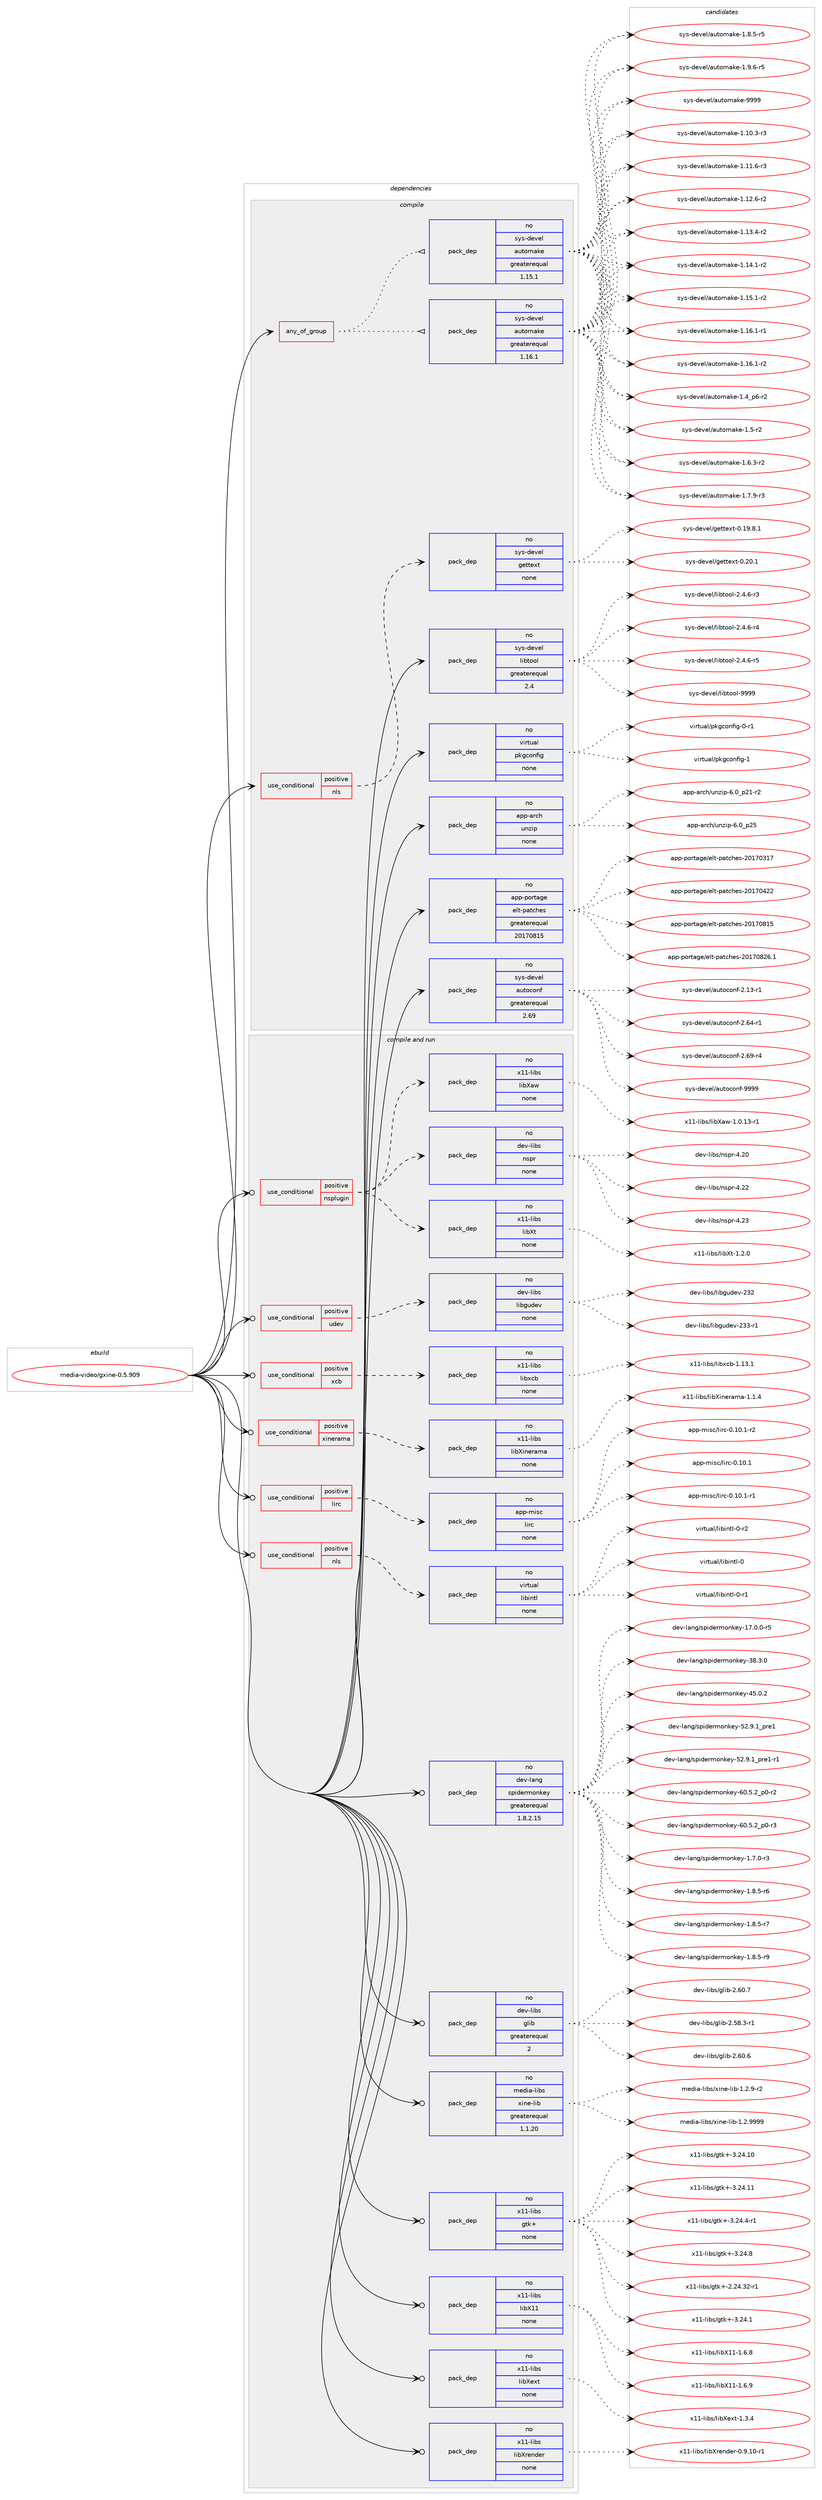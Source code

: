 digraph prolog {

# *************
# Graph options
# *************

newrank=true;
concentrate=true;
compound=true;
graph [rankdir=LR,fontname=Helvetica,fontsize=10,ranksep=1.5];#, ranksep=2.5, nodesep=0.2];
edge  [arrowhead=vee];
node  [fontname=Helvetica,fontsize=10];

# **********
# The ebuild
# **********

subgraph cluster_leftcol {
color=gray;
rank=same;
label=<<i>ebuild</i>>;
id [label="media-video/gxine-0.5.909", color=red, width=4, href="../media-video/gxine-0.5.909.svg"];
}

# ****************
# The dependencies
# ****************

subgraph cluster_midcol {
color=gray;
label=<<i>dependencies</i>>;
subgraph cluster_compile {
fillcolor="#eeeeee";
style=filled;
label=<<i>compile</i>>;
subgraph any13643 {
dependency807684 [label=<<TABLE BORDER="0" CELLBORDER="1" CELLSPACING="0" CELLPADDING="4"><TR><TD CELLPADDING="10">any_of_group</TD></TR></TABLE>>, shape=none, color=red];subgraph pack597231 {
dependency807685 [label=<<TABLE BORDER="0" CELLBORDER="1" CELLSPACING="0" CELLPADDING="4" WIDTH="220"><TR><TD ROWSPAN="6" CELLPADDING="30">pack_dep</TD></TR><TR><TD WIDTH="110">no</TD></TR><TR><TD>sys-devel</TD></TR><TR><TD>automake</TD></TR><TR><TD>greaterequal</TD></TR><TR><TD>1.16.1</TD></TR></TABLE>>, shape=none, color=blue];
}
dependency807684:e -> dependency807685:w [weight=20,style="dotted",arrowhead="oinv"];
subgraph pack597232 {
dependency807686 [label=<<TABLE BORDER="0" CELLBORDER="1" CELLSPACING="0" CELLPADDING="4" WIDTH="220"><TR><TD ROWSPAN="6" CELLPADDING="30">pack_dep</TD></TR><TR><TD WIDTH="110">no</TD></TR><TR><TD>sys-devel</TD></TR><TR><TD>automake</TD></TR><TR><TD>greaterequal</TD></TR><TR><TD>1.15.1</TD></TR></TABLE>>, shape=none, color=blue];
}
dependency807684:e -> dependency807686:w [weight=20,style="dotted",arrowhead="oinv"];
}
id:e -> dependency807684:w [weight=20,style="solid",arrowhead="vee"];
subgraph cond196362 {
dependency807687 [label=<<TABLE BORDER="0" CELLBORDER="1" CELLSPACING="0" CELLPADDING="4"><TR><TD ROWSPAN="3" CELLPADDING="10">use_conditional</TD></TR><TR><TD>positive</TD></TR><TR><TD>nls</TD></TR></TABLE>>, shape=none, color=red];
subgraph pack597233 {
dependency807688 [label=<<TABLE BORDER="0" CELLBORDER="1" CELLSPACING="0" CELLPADDING="4" WIDTH="220"><TR><TD ROWSPAN="6" CELLPADDING="30">pack_dep</TD></TR><TR><TD WIDTH="110">no</TD></TR><TR><TD>sys-devel</TD></TR><TR><TD>gettext</TD></TR><TR><TD>none</TD></TR><TR><TD></TD></TR></TABLE>>, shape=none, color=blue];
}
dependency807687:e -> dependency807688:w [weight=20,style="dashed",arrowhead="vee"];
}
id:e -> dependency807687:w [weight=20,style="solid",arrowhead="vee"];
subgraph pack597234 {
dependency807689 [label=<<TABLE BORDER="0" CELLBORDER="1" CELLSPACING="0" CELLPADDING="4" WIDTH="220"><TR><TD ROWSPAN="6" CELLPADDING="30">pack_dep</TD></TR><TR><TD WIDTH="110">no</TD></TR><TR><TD>app-arch</TD></TR><TR><TD>unzip</TD></TR><TR><TD>none</TD></TR><TR><TD></TD></TR></TABLE>>, shape=none, color=blue];
}
id:e -> dependency807689:w [weight=20,style="solid",arrowhead="vee"];
subgraph pack597235 {
dependency807690 [label=<<TABLE BORDER="0" CELLBORDER="1" CELLSPACING="0" CELLPADDING="4" WIDTH="220"><TR><TD ROWSPAN="6" CELLPADDING="30">pack_dep</TD></TR><TR><TD WIDTH="110">no</TD></TR><TR><TD>app-portage</TD></TR><TR><TD>elt-patches</TD></TR><TR><TD>greaterequal</TD></TR><TR><TD>20170815</TD></TR></TABLE>>, shape=none, color=blue];
}
id:e -> dependency807690:w [weight=20,style="solid",arrowhead="vee"];
subgraph pack597236 {
dependency807691 [label=<<TABLE BORDER="0" CELLBORDER="1" CELLSPACING="0" CELLPADDING="4" WIDTH="220"><TR><TD ROWSPAN="6" CELLPADDING="30">pack_dep</TD></TR><TR><TD WIDTH="110">no</TD></TR><TR><TD>sys-devel</TD></TR><TR><TD>autoconf</TD></TR><TR><TD>greaterequal</TD></TR><TR><TD>2.69</TD></TR></TABLE>>, shape=none, color=blue];
}
id:e -> dependency807691:w [weight=20,style="solid",arrowhead="vee"];
subgraph pack597237 {
dependency807692 [label=<<TABLE BORDER="0" CELLBORDER="1" CELLSPACING="0" CELLPADDING="4" WIDTH="220"><TR><TD ROWSPAN="6" CELLPADDING="30">pack_dep</TD></TR><TR><TD WIDTH="110">no</TD></TR><TR><TD>sys-devel</TD></TR><TR><TD>libtool</TD></TR><TR><TD>greaterequal</TD></TR><TR><TD>2.4</TD></TR></TABLE>>, shape=none, color=blue];
}
id:e -> dependency807692:w [weight=20,style="solid",arrowhead="vee"];
subgraph pack597238 {
dependency807693 [label=<<TABLE BORDER="0" CELLBORDER="1" CELLSPACING="0" CELLPADDING="4" WIDTH="220"><TR><TD ROWSPAN="6" CELLPADDING="30">pack_dep</TD></TR><TR><TD WIDTH="110">no</TD></TR><TR><TD>virtual</TD></TR><TR><TD>pkgconfig</TD></TR><TR><TD>none</TD></TR><TR><TD></TD></TR></TABLE>>, shape=none, color=blue];
}
id:e -> dependency807693:w [weight=20,style="solid",arrowhead="vee"];
}
subgraph cluster_compileandrun {
fillcolor="#eeeeee";
style=filled;
label=<<i>compile and run</i>>;
subgraph cond196363 {
dependency807694 [label=<<TABLE BORDER="0" CELLBORDER="1" CELLSPACING="0" CELLPADDING="4"><TR><TD ROWSPAN="3" CELLPADDING="10">use_conditional</TD></TR><TR><TD>positive</TD></TR><TR><TD>lirc</TD></TR></TABLE>>, shape=none, color=red];
subgraph pack597239 {
dependency807695 [label=<<TABLE BORDER="0" CELLBORDER="1" CELLSPACING="0" CELLPADDING="4" WIDTH="220"><TR><TD ROWSPAN="6" CELLPADDING="30">pack_dep</TD></TR><TR><TD WIDTH="110">no</TD></TR><TR><TD>app-misc</TD></TR><TR><TD>lirc</TD></TR><TR><TD>none</TD></TR><TR><TD></TD></TR></TABLE>>, shape=none, color=blue];
}
dependency807694:e -> dependency807695:w [weight=20,style="dashed",arrowhead="vee"];
}
id:e -> dependency807694:w [weight=20,style="solid",arrowhead="odotvee"];
subgraph cond196364 {
dependency807696 [label=<<TABLE BORDER="0" CELLBORDER="1" CELLSPACING="0" CELLPADDING="4"><TR><TD ROWSPAN="3" CELLPADDING="10">use_conditional</TD></TR><TR><TD>positive</TD></TR><TR><TD>nls</TD></TR></TABLE>>, shape=none, color=red];
subgraph pack597240 {
dependency807697 [label=<<TABLE BORDER="0" CELLBORDER="1" CELLSPACING="0" CELLPADDING="4" WIDTH="220"><TR><TD ROWSPAN="6" CELLPADDING="30">pack_dep</TD></TR><TR><TD WIDTH="110">no</TD></TR><TR><TD>virtual</TD></TR><TR><TD>libintl</TD></TR><TR><TD>none</TD></TR><TR><TD></TD></TR></TABLE>>, shape=none, color=blue];
}
dependency807696:e -> dependency807697:w [weight=20,style="dashed",arrowhead="vee"];
}
id:e -> dependency807696:w [weight=20,style="solid",arrowhead="odotvee"];
subgraph cond196365 {
dependency807698 [label=<<TABLE BORDER="0" CELLBORDER="1" CELLSPACING="0" CELLPADDING="4"><TR><TD ROWSPAN="3" CELLPADDING="10">use_conditional</TD></TR><TR><TD>positive</TD></TR><TR><TD>nsplugin</TD></TR></TABLE>>, shape=none, color=red];
subgraph pack597241 {
dependency807699 [label=<<TABLE BORDER="0" CELLBORDER="1" CELLSPACING="0" CELLPADDING="4" WIDTH="220"><TR><TD ROWSPAN="6" CELLPADDING="30">pack_dep</TD></TR><TR><TD WIDTH="110">no</TD></TR><TR><TD>dev-libs</TD></TR><TR><TD>nspr</TD></TR><TR><TD>none</TD></TR><TR><TD></TD></TR></TABLE>>, shape=none, color=blue];
}
dependency807698:e -> dependency807699:w [weight=20,style="dashed",arrowhead="vee"];
subgraph pack597242 {
dependency807700 [label=<<TABLE BORDER="0" CELLBORDER="1" CELLSPACING="0" CELLPADDING="4" WIDTH="220"><TR><TD ROWSPAN="6" CELLPADDING="30">pack_dep</TD></TR><TR><TD WIDTH="110">no</TD></TR><TR><TD>x11-libs</TD></TR><TR><TD>libXaw</TD></TR><TR><TD>none</TD></TR><TR><TD></TD></TR></TABLE>>, shape=none, color=blue];
}
dependency807698:e -> dependency807700:w [weight=20,style="dashed",arrowhead="vee"];
subgraph pack597243 {
dependency807701 [label=<<TABLE BORDER="0" CELLBORDER="1" CELLSPACING="0" CELLPADDING="4" WIDTH="220"><TR><TD ROWSPAN="6" CELLPADDING="30">pack_dep</TD></TR><TR><TD WIDTH="110">no</TD></TR><TR><TD>x11-libs</TD></TR><TR><TD>libXt</TD></TR><TR><TD>none</TD></TR><TR><TD></TD></TR></TABLE>>, shape=none, color=blue];
}
dependency807698:e -> dependency807701:w [weight=20,style="dashed",arrowhead="vee"];
}
id:e -> dependency807698:w [weight=20,style="solid",arrowhead="odotvee"];
subgraph cond196366 {
dependency807702 [label=<<TABLE BORDER="0" CELLBORDER="1" CELLSPACING="0" CELLPADDING="4"><TR><TD ROWSPAN="3" CELLPADDING="10">use_conditional</TD></TR><TR><TD>positive</TD></TR><TR><TD>udev</TD></TR></TABLE>>, shape=none, color=red];
subgraph pack597244 {
dependency807703 [label=<<TABLE BORDER="0" CELLBORDER="1" CELLSPACING="0" CELLPADDING="4" WIDTH="220"><TR><TD ROWSPAN="6" CELLPADDING="30">pack_dep</TD></TR><TR><TD WIDTH="110">no</TD></TR><TR><TD>dev-libs</TD></TR><TR><TD>libgudev</TD></TR><TR><TD>none</TD></TR><TR><TD></TD></TR></TABLE>>, shape=none, color=blue];
}
dependency807702:e -> dependency807703:w [weight=20,style="dashed",arrowhead="vee"];
}
id:e -> dependency807702:w [weight=20,style="solid",arrowhead="odotvee"];
subgraph cond196367 {
dependency807704 [label=<<TABLE BORDER="0" CELLBORDER="1" CELLSPACING="0" CELLPADDING="4"><TR><TD ROWSPAN="3" CELLPADDING="10">use_conditional</TD></TR><TR><TD>positive</TD></TR><TR><TD>xcb</TD></TR></TABLE>>, shape=none, color=red];
subgraph pack597245 {
dependency807705 [label=<<TABLE BORDER="0" CELLBORDER="1" CELLSPACING="0" CELLPADDING="4" WIDTH="220"><TR><TD ROWSPAN="6" CELLPADDING="30">pack_dep</TD></TR><TR><TD WIDTH="110">no</TD></TR><TR><TD>x11-libs</TD></TR><TR><TD>libxcb</TD></TR><TR><TD>none</TD></TR><TR><TD></TD></TR></TABLE>>, shape=none, color=blue];
}
dependency807704:e -> dependency807705:w [weight=20,style="dashed",arrowhead="vee"];
}
id:e -> dependency807704:w [weight=20,style="solid",arrowhead="odotvee"];
subgraph cond196368 {
dependency807706 [label=<<TABLE BORDER="0" CELLBORDER="1" CELLSPACING="0" CELLPADDING="4"><TR><TD ROWSPAN="3" CELLPADDING="10">use_conditional</TD></TR><TR><TD>positive</TD></TR><TR><TD>xinerama</TD></TR></TABLE>>, shape=none, color=red];
subgraph pack597246 {
dependency807707 [label=<<TABLE BORDER="0" CELLBORDER="1" CELLSPACING="0" CELLPADDING="4" WIDTH="220"><TR><TD ROWSPAN="6" CELLPADDING="30">pack_dep</TD></TR><TR><TD WIDTH="110">no</TD></TR><TR><TD>x11-libs</TD></TR><TR><TD>libXinerama</TD></TR><TR><TD>none</TD></TR><TR><TD></TD></TR></TABLE>>, shape=none, color=blue];
}
dependency807706:e -> dependency807707:w [weight=20,style="dashed",arrowhead="vee"];
}
id:e -> dependency807706:w [weight=20,style="solid",arrowhead="odotvee"];
subgraph pack597247 {
dependency807708 [label=<<TABLE BORDER="0" CELLBORDER="1" CELLSPACING="0" CELLPADDING="4" WIDTH="220"><TR><TD ROWSPAN="6" CELLPADDING="30">pack_dep</TD></TR><TR><TD WIDTH="110">no</TD></TR><TR><TD>dev-lang</TD></TR><TR><TD>spidermonkey</TD></TR><TR><TD>greaterequal</TD></TR><TR><TD>1.8.2.15</TD></TR></TABLE>>, shape=none, color=blue];
}
id:e -> dependency807708:w [weight=20,style="solid",arrowhead="odotvee"];
subgraph pack597248 {
dependency807709 [label=<<TABLE BORDER="0" CELLBORDER="1" CELLSPACING="0" CELLPADDING="4" WIDTH="220"><TR><TD ROWSPAN="6" CELLPADDING="30">pack_dep</TD></TR><TR><TD WIDTH="110">no</TD></TR><TR><TD>dev-libs</TD></TR><TR><TD>glib</TD></TR><TR><TD>greaterequal</TD></TR><TR><TD>2</TD></TR></TABLE>>, shape=none, color=blue];
}
id:e -> dependency807709:w [weight=20,style="solid",arrowhead="odotvee"];
subgraph pack597249 {
dependency807710 [label=<<TABLE BORDER="0" CELLBORDER="1" CELLSPACING="0" CELLPADDING="4" WIDTH="220"><TR><TD ROWSPAN="6" CELLPADDING="30">pack_dep</TD></TR><TR><TD WIDTH="110">no</TD></TR><TR><TD>media-libs</TD></TR><TR><TD>xine-lib</TD></TR><TR><TD>greaterequal</TD></TR><TR><TD>1.1.20</TD></TR></TABLE>>, shape=none, color=blue];
}
id:e -> dependency807710:w [weight=20,style="solid",arrowhead="odotvee"];
subgraph pack597250 {
dependency807711 [label=<<TABLE BORDER="0" CELLBORDER="1" CELLSPACING="0" CELLPADDING="4" WIDTH="220"><TR><TD ROWSPAN="6" CELLPADDING="30">pack_dep</TD></TR><TR><TD WIDTH="110">no</TD></TR><TR><TD>x11-libs</TD></TR><TR><TD>gtk+</TD></TR><TR><TD>none</TD></TR><TR><TD></TD></TR></TABLE>>, shape=none, color=blue];
}
id:e -> dependency807711:w [weight=20,style="solid",arrowhead="odotvee"];
subgraph pack597251 {
dependency807712 [label=<<TABLE BORDER="0" CELLBORDER="1" CELLSPACING="0" CELLPADDING="4" WIDTH="220"><TR><TD ROWSPAN="6" CELLPADDING="30">pack_dep</TD></TR><TR><TD WIDTH="110">no</TD></TR><TR><TD>x11-libs</TD></TR><TR><TD>libX11</TD></TR><TR><TD>none</TD></TR><TR><TD></TD></TR></TABLE>>, shape=none, color=blue];
}
id:e -> dependency807712:w [weight=20,style="solid",arrowhead="odotvee"];
subgraph pack597252 {
dependency807713 [label=<<TABLE BORDER="0" CELLBORDER="1" CELLSPACING="0" CELLPADDING="4" WIDTH="220"><TR><TD ROWSPAN="6" CELLPADDING="30">pack_dep</TD></TR><TR><TD WIDTH="110">no</TD></TR><TR><TD>x11-libs</TD></TR><TR><TD>libXext</TD></TR><TR><TD>none</TD></TR><TR><TD></TD></TR></TABLE>>, shape=none, color=blue];
}
id:e -> dependency807713:w [weight=20,style="solid",arrowhead="odotvee"];
subgraph pack597253 {
dependency807714 [label=<<TABLE BORDER="0" CELLBORDER="1" CELLSPACING="0" CELLPADDING="4" WIDTH="220"><TR><TD ROWSPAN="6" CELLPADDING="30">pack_dep</TD></TR><TR><TD WIDTH="110">no</TD></TR><TR><TD>x11-libs</TD></TR><TR><TD>libXrender</TD></TR><TR><TD>none</TD></TR><TR><TD></TD></TR></TABLE>>, shape=none, color=blue];
}
id:e -> dependency807714:w [weight=20,style="solid",arrowhead="odotvee"];
}
subgraph cluster_run {
fillcolor="#eeeeee";
style=filled;
label=<<i>run</i>>;
}
}

# **************
# The candidates
# **************

subgraph cluster_choices {
rank=same;
color=gray;
label=<<i>candidates</i>>;

subgraph choice597231 {
color=black;
nodesep=1;
choice11512111545100101118101108479711711611110997107101454946494846514511451 [label="sys-devel/automake-1.10.3-r3", color=red, width=4,href="../sys-devel/automake-1.10.3-r3.svg"];
choice11512111545100101118101108479711711611110997107101454946494946544511451 [label="sys-devel/automake-1.11.6-r3", color=red, width=4,href="../sys-devel/automake-1.11.6-r3.svg"];
choice11512111545100101118101108479711711611110997107101454946495046544511450 [label="sys-devel/automake-1.12.6-r2", color=red, width=4,href="../sys-devel/automake-1.12.6-r2.svg"];
choice11512111545100101118101108479711711611110997107101454946495146524511450 [label="sys-devel/automake-1.13.4-r2", color=red, width=4,href="../sys-devel/automake-1.13.4-r2.svg"];
choice11512111545100101118101108479711711611110997107101454946495246494511450 [label="sys-devel/automake-1.14.1-r2", color=red, width=4,href="../sys-devel/automake-1.14.1-r2.svg"];
choice11512111545100101118101108479711711611110997107101454946495346494511450 [label="sys-devel/automake-1.15.1-r2", color=red, width=4,href="../sys-devel/automake-1.15.1-r2.svg"];
choice11512111545100101118101108479711711611110997107101454946495446494511449 [label="sys-devel/automake-1.16.1-r1", color=red, width=4,href="../sys-devel/automake-1.16.1-r1.svg"];
choice11512111545100101118101108479711711611110997107101454946495446494511450 [label="sys-devel/automake-1.16.1-r2", color=red, width=4,href="../sys-devel/automake-1.16.1-r2.svg"];
choice115121115451001011181011084797117116111109971071014549465295112544511450 [label="sys-devel/automake-1.4_p6-r2", color=red, width=4,href="../sys-devel/automake-1.4_p6-r2.svg"];
choice11512111545100101118101108479711711611110997107101454946534511450 [label="sys-devel/automake-1.5-r2", color=red, width=4,href="../sys-devel/automake-1.5-r2.svg"];
choice115121115451001011181011084797117116111109971071014549465446514511450 [label="sys-devel/automake-1.6.3-r2", color=red, width=4,href="../sys-devel/automake-1.6.3-r2.svg"];
choice115121115451001011181011084797117116111109971071014549465546574511451 [label="sys-devel/automake-1.7.9-r3", color=red, width=4,href="../sys-devel/automake-1.7.9-r3.svg"];
choice115121115451001011181011084797117116111109971071014549465646534511453 [label="sys-devel/automake-1.8.5-r5", color=red, width=4,href="../sys-devel/automake-1.8.5-r5.svg"];
choice115121115451001011181011084797117116111109971071014549465746544511453 [label="sys-devel/automake-1.9.6-r5", color=red, width=4,href="../sys-devel/automake-1.9.6-r5.svg"];
choice115121115451001011181011084797117116111109971071014557575757 [label="sys-devel/automake-9999", color=red, width=4,href="../sys-devel/automake-9999.svg"];
dependency807685:e -> choice11512111545100101118101108479711711611110997107101454946494846514511451:w [style=dotted,weight="100"];
dependency807685:e -> choice11512111545100101118101108479711711611110997107101454946494946544511451:w [style=dotted,weight="100"];
dependency807685:e -> choice11512111545100101118101108479711711611110997107101454946495046544511450:w [style=dotted,weight="100"];
dependency807685:e -> choice11512111545100101118101108479711711611110997107101454946495146524511450:w [style=dotted,weight="100"];
dependency807685:e -> choice11512111545100101118101108479711711611110997107101454946495246494511450:w [style=dotted,weight="100"];
dependency807685:e -> choice11512111545100101118101108479711711611110997107101454946495346494511450:w [style=dotted,weight="100"];
dependency807685:e -> choice11512111545100101118101108479711711611110997107101454946495446494511449:w [style=dotted,weight="100"];
dependency807685:e -> choice11512111545100101118101108479711711611110997107101454946495446494511450:w [style=dotted,weight="100"];
dependency807685:e -> choice115121115451001011181011084797117116111109971071014549465295112544511450:w [style=dotted,weight="100"];
dependency807685:e -> choice11512111545100101118101108479711711611110997107101454946534511450:w [style=dotted,weight="100"];
dependency807685:e -> choice115121115451001011181011084797117116111109971071014549465446514511450:w [style=dotted,weight="100"];
dependency807685:e -> choice115121115451001011181011084797117116111109971071014549465546574511451:w [style=dotted,weight="100"];
dependency807685:e -> choice115121115451001011181011084797117116111109971071014549465646534511453:w [style=dotted,weight="100"];
dependency807685:e -> choice115121115451001011181011084797117116111109971071014549465746544511453:w [style=dotted,weight="100"];
dependency807685:e -> choice115121115451001011181011084797117116111109971071014557575757:w [style=dotted,weight="100"];
}
subgraph choice597232 {
color=black;
nodesep=1;
choice11512111545100101118101108479711711611110997107101454946494846514511451 [label="sys-devel/automake-1.10.3-r3", color=red, width=4,href="../sys-devel/automake-1.10.3-r3.svg"];
choice11512111545100101118101108479711711611110997107101454946494946544511451 [label="sys-devel/automake-1.11.6-r3", color=red, width=4,href="../sys-devel/automake-1.11.6-r3.svg"];
choice11512111545100101118101108479711711611110997107101454946495046544511450 [label="sys-devel/automake-1.12.6-r2", color=red, width=4,href="../sys-devel/automake-1.12.6-r2.svg"];
choice11512111545100101118101108479711711611110997107101454946495146524511450 [label="sys-devel/automake-1.13.4-r2", color=red, width=4,href="../sys-devel/automake-1.13.4-r2.svg"];
choice11512111545100101118101108479711711611110997107101454946495246494511450 [label="sys-devel/automake-1.14.1-r2", color=red, width=4,href="../sys-devel/automake-1.14.1-r2.svg"];
choice11512111545100101118101108479711711611110997107101454946495346494511450 [label="sys-devel/automake-1.15.1-r2", color=red, width=4,href="../sys-devel/automake-1.15.1-r2.svg"];
choice11512111545100101118101108479711711611110997107101454946495446494511449 [label="sys-devel/automake-1.16.1-r1", color=red, width=4,href="../sys-devel/automake-1.16.1-r1.svg"];
choice11512111545100101118101108479711711611110997107101454946495446494511450 [label="sys-devel/automake-1.16.1-r2", color=red, width=4,href="../sys-devel/automake-1.16.1-r2.svg"];
choice115121115451001011181011084797117116111109971071014549465295112544511450 [label="sys-devel/automake-1.4_p6-r2", color=red, width=4,href="../sys-devel/automake-1.4_p6-r2.svg"];
choice11512111545100101118101108479711711611110997107101454946534511450 [label="sys-devel/automake-1.5-r2", color=red, width=4,href="../sys-devel/automake-1.5-r2.svg"];
choice115121115451001011181011084797117116111109971071014549465446514511450 [label="sys-devel/automake-1.6.3-r2", color=red, width=4,href="../sys-devel/automake-1.6.3-r2.svg"];
choice115121115451001011181011084797117116111109971071014549465546574511451 [label="sys-devel/automake-1.7.9-r3", color=red, width=4,href="../sys-devel/automake-1.7.9-r3.svg"];
choice115121115451001011181011084797117116111109971071014549465646534511453 [label="sys-devel/automake-1.8.5-r5", color=red, width=4,href="../sys-devel/automake-1.8.5-r5.svg"];
choice115121115451001011181011084797117116111109971071014549465746544511453 [label="sys-devel/automake-1.9.6-r5", color=red, width=4,href="../sys-devel/automake-1.9.6-r5.svg"];
choice115121115451001011181011084797117116111109971071014557575757 [label="sys-devel/automake-9999", color=red, width=4,href="../sys-devel/automake-9999.svg"];
dependency807686:e -> choice11512111545100101118101108479711711611110997107101454946494846514511451:w [style=dotted,weight="100"];
dependency807686:e -> choice11512111545100101118101108479711711611110997107101454946494946544511451:w [style=dotted,weight="100"];
dependency807686:e -> choice11512111545100101118101108479711711611110997107101454946495046544511450:w [style=dotted,weight="100"];
dependency807686:e -> choice11512111545100101118101108479711711611110997107101454946495146524511450:w [style=dotted,weight="100"];
dependency807686:e -> choice11512111545100101118101108479711711611110997107101454946495246494511450:w [style=dotted,weight="100"];
dependency807686:e -> choice11512111545100101118101108479711711611110997107101454946495346494511450:w [style=dotted,weight="100"];
dependency807686:e -> choice11512111545100101118101108479711711611110997107101454946495446494511449:w [style=dotted,weight="100"];
dependency807686:e -> choice11512111545100101118101108479711711611110997107101454946495446494511450:w [style=dotted,weight="100"];
dependency807686:e -> choice115121115451001011181011084797117116111109971071014549465295112544511450:w [style=dotted,weight="100"];
dependency807686:e -> choice11512111545100101118101108479711711611110997107101454946534511450:w [style=dotted,weight="100"];
dependency807686:e -> choice115121115451001011181011084797117116111109971071014549465446514511450:w [style=dotted,weight="100"];
dependency807686:e -> choice115121115451001011181011084797117116111109971071014549465546574511451:w [style=dotted,weight="100"];
dependency807686:e -> choice115121115451001011181011084797117116111109971071014549465646534511453:w [style=dotted,weight="100"];
dependency807686:e -> choice115121115451001011181011084797117116111109971071014549465746544511453:w [style=dotted,weight="100"];
dependency807686:e -> choice115121115451001011181011084797117116111109971071014557575757:w [style=dotted,weight="100"];
}
subgraph choice597233 {
color=black;
nodesep=1;
choice1151211154510010111810110847103101116116101120116454846495746564649 [label="sys-devel/gettext-0.19.8.1", color=red, width=4,href="../sys-devel/gettext-0.19.8.1.svg"];
choice115121115451001011181011084710310111611610112011645484650484649 [label="sys-devel/gettext-0.20.1", color=red, width=4,href="../sys-devel/gettext-0.20.1.svg"];
dependency807688:e -> choice1151211154510010111810110847103101116116101120116454846495746564649:w [style=dotted,weight="100"];
dependency807688:e -> choice115121115451001011181011084710310111611610112011645484650484649:w [style=dotted,weight="100"];
}
subgraph choice597234 {
color=black;
nodesep=1;
choice9711211245971149910447117110122105112455446489511250494511450 [label="app-arch/unzip-6.0_p21-r2", color=red, width=4,href="../app-arch/unzip-6.0_p21-r2.svg"];
choice971121124597114991044711711012210511245544648951125053 [label="app-arch/unzip-6.0_p25", color=red, width=4,href="../app-arch/unzip-6.0_p25.svg"];
dependency807689:e -> choice9711211245971149910447117110122105112455446489511250494511450:w [style=dotted,weight="100"];
dependency807689:e -> choice971121124597114991044711711012210511245544648951125053:w [style=dotted,weight="100"];
}
subgraph choice597235 {
color=black;
nodesep=1;
choice97112112451121111141169710310147101108116451129711699104101115455048495548514955 [label="app-portage/elt-patches-20170317", color=red, width=4,href="../app-portage/elt-patches-20170317.svg"];
choice97112112451121111141169710310147101108116451129711699104101115455048495548525050 [label="app-portage/elt-patches-20170422", color=red, width=4,href="../app-portage/elt-patches-20170422.svg"];
choice97112112451121111141169710310147101108116451129711699104101115455048495548564953 [label="app-portage/elt-patches-20170815", color=red, width=4,href="../app-portage/elt-patches-20170815.svg"];
choice971121124511211111411697103101471011081164511297116991041011154550484955485650544649 [label="app-portage/elt-patches-20170826.1", color=red, width=4,href="../app-portage/elt-patches-20170826.1.svg"];
dependency807690:e -> choice97112112451121111141169710310147101108116451129711699104101115455048495548514955:w [style=dotted,weight="100"];
dependency807690:e -> choice97112112451121111141169710310147101108116451129711699104101115455048495548525050:w [style=dotted,weight="100"];
dependency807690:e -> choice97112112451121111141169710310147101108116451129711699104101115455048495548564953:w [style=dotted,weight="100"];
dependency807690:e -> choice971121124511211111411697103101471011081164511297116991041011154550484955485650544649:w [style=dotted,weight="100"];
}
subgraph choice597236 {
color=black;
nodesep=1;
choice1151211154510010111810110847971171161119911111010245504649514511449 [label="sys-devel/autoconf-2.13-r1", color=red, width=4,href="../sys-devel/autoconf-2.13-r1.svg"];
choice1151211154510010111810110847971171161119911111010245504654524511449 [label="sys-devel/autoconf-2.64-r1", color=red, width=4,href="../sys-devel/autoconf-2.64-r1.svg"];
choice1151211154510010111810110847971171161119911111010245504654574511452 [label="sys-devel/autoconf-2.69-r4", color=red, width=4,href="../sys-devel/autoconf-2.69-r4.svg"];
choice115121115451001011181011084797117116111991111101024557575757 [label="sys-devel/autoconf-9999", color=red, width=4,href="../sys-devel/autoconf-9999.svg"];
dependency807691:e -> choice1151211154510010111810110847971171161119911111010245504649514511449:w [style=dotted,weight="100"];
dependency807691:e -> choice1151211154510010111810110847971171161119911111010245504654524511449:w [style=dotted,weight="100"];
dependency807691:e -> choice1151211154510010111810110847971171161119911111010245504654574511452:w [style=dotted,weight="100"];
dependency807691:e -> choice115121115451001011181011084797117116111991111101024557575757:w [style=dotted,weight="100"];
}
subgraph choice597237 {
color=black;
nodesep=1;
choice1151211154510010111810110847108105981161111111084550465246544511451 [label="sys-devel/libtool-2.4.6-r3", color=red, width=4,href="../sys-devel/libtool-2.4.6-r3.svg"];
choice1151211154510010111810110847108105981161111111084550465246544511452 [label="sys-devel/libtool-2.4.6-r4", color=red, width=4,href="../sys-devel/libtool-2.4.6-r4.svg"];
choice1151211154510010111810110847108105981161111111084550465246544511453 [label="sys-devel/libtool-2.4.6-r5", color=red, width=4,href="../sys-devel/libtool-2.4.6-r5.svg"];
choice1151211154510010111810110847108105981161111111084557575757 [label="sys-devel/libtool-9999", color=red, width=4,href="../sys-devel/libtool-9999.svg"];
dependency807692:e -> choice1151211154510010111810110847108105981161111111084550465246544511451:w [style=dotted,weight="100"];
dependency807692:e -> choice1151211154510010111810110847108105981161111111084550465246544511452:w [style=dotted,weight="100"];
dependency807692:e -> choice1151211154510010111810110847108105981161111111084550465246544511453:w [style=dotted,weight="100"];
dependency807692:e -> choice1151211154510010111810110847108105981161111111084557575757:w [style=dotted,weight="100"];
}
subgraph choice597238 {
color=black;
nodesep=1;
choice11810511411611797108471121071039911111010210510345484511449 [label="virtual/pkgconfig-0-r1", color=red, width=4,href="../virtual/pkgconfig-0-r1.svg"];
choice1181051141161179710847112107103991111101021051034549 [label="virtual/pkgconfig-1", color=red, width=4,href="../virtual/pkgconfig-1.svg"];
dependency807693:e -> choice11810511411611797108471121071039911111010210510345484511449:w [style=dotted,weight="100"];
dependency807693:e -> choice1181051141161179710847112107103991111101021051034549:w [style=dotted,weight="100"];
}
subgraph choice597239 {
color=black;
nodesep=1;
choice971121124510910511599471081051149945484649484649 [label="app-misc/lirc-0.10.1", color=red, width=4,href="../app-misc/lirc-0.10.1.svg"];
choice9711211245109105115994710810511499454846494846494511449 [label="app-misc/lirc-0.10.1-r1", color=red, width=4,href="../app-misc/lirc-0.10.1-r1.svg"];
choice9711211245109105115994710810511499454846494846494511450 [label="app-misc/lirc-0.10.1-r2", color=red, width=4,href="../app-misc/lirc-0.10.1-r2.svg"];
dependency807695:e -> choice971121124510910511599471081051149945484649484649:w [style=dotted,weight="100"];
dependency807695:e -> choice9711211245109105115994710810511499454846494846494511449:w [style=dotted,weight="100"];
dependency807695:e -> choice9711211245109105115994710810511499454846494846494511450:w [style=dotted,weight="100"];
}
subgraph choice597240 {
color=black;
nodesep=1;
choice1181051141161179710847108105981051101161084548 [label="virtual/libintl-0", color=red, width=4,href="../virtual/libintl-0.svg"];
choice11810511411611797108471081059810511011610845484511449 [label="virtual/libintl-0-r1", color=red, width=4,href="../virtual/libintl-0-r1.svg"];
choice11810511411611797108471081059810511011610845484511450 [label="virtual/libintl-0-r2", color=red, width=4,href="../virtual/libintl-0-r2.svg"];
dependency807697:e -> choice1181051141161179710847108105981051101161084548:w [style=dotted,weight="100"];
dependency807697:e -> choice11810511411611797108471081059810511011610845484511449:w [style=dotted,weight="100"];
dependency807697:e -> choice11810511411611797108471081059810511011610845484511450:w [style=dotted,weight="100"];
}
subgraph choice597241 {
color=black;
nodesep=1;
choice1001011184510810598115471101151121144552465048 [label="dev-libs/nspr-4.20", color=red, width=4,href="../dev-libs/nspr-4.20.svg"];
choice1001011184510810598115471101151121144552465050 [label="dev-libs/nspr-4.22", color=red, width=4,href="../dev-libs/nspr-4.22.svg"];
choice1001011184510810598115471101151121144552465051 [label="dev-libs/nspr-4.23", color=red, width=4,href="../dev-libs/nspr-4.23.svg"];
dependency807699:e -> choice1001011184510810598115471101151121144552465048:w [style=dotted,weight="100"];
dependency807699:e -> choice1001011184510810598115471101151121144552465050:w [style=dotted,weight="100"];
dependency807699:e -> choice1001011184510810598115471101151121144552465051:w [style=dotted,weight="100"];
}
subgraph choice597242 {
color=black;
nodesep=1;
choice1204949451081059811547108105988897119454946484649514511449 [label="x11-libs/libXaw-1.0.13-r1", color=red, width=4,href="../x11-libs/libXaw-1.0.13-r1.svg"];
dependency807700:e -> choice1204949451081059811547108105988897119454946484649514511449:w [style=dotted,weight="100"];
}
subgraph choice597243 {
color=black;
nodesep=1;
choice12049494510810598115471081059888116454946504648 [label="x11-libs/libXt-1.2.0", color=red, width=4,href="../x11-libs/libXt-1.2.0.svg"];
dependency807701:e -> choice12049494510810598115471081059888116454946504648:w [style=dotted,weight="100"];
}
subgraph choice597244 {
color=black;
nodesep=1;
choice1001011184510810598115471081059810311710010111845505150 [label="dev-libs/libgudev-232", color=red, width=4,href="../dev-libs/libgudev-232.svg"];
choice10010111845108105981154710810598103117100101118455051514511449 [label="dev-libs/libgudev-233-r1", color=red, width=4,href="../dev-libs/libgudev-233-r1.svg"];
dependency807703:e -> choice1001011184510810598115471081059810311710010111845505150:w [style=dotted,weight="100"];
dependency807703:e -> choice10010111845108105981154710810598103117100101118455051514511449:w [style=dotted,weight="100"];
}
subgraph choice597245 {
color=black;
nodesep=1;
choice120494945108105981154710810598120999845494649514649 [label="x11-libs/libxcb-1.13.1", color=red, width=4,href="../x11-libs/libxcb-1.13.1.svg"];
dependency807705:e -> choice120494945108105981154710810598120999845494649514649:w [style=dotted,weight="100"];
}
subgraph choice597246 {
color=black;
nodesep=1;
choice120494945108105981154710810598881051101011149710997454946494652 [label="x11-libs/libXinerama-1.1.4", color=red, width=4,href="../x11-libs/libXinerama-1.1.4.svg"];
dependency807707:e -> choice120494945108105981154710810598881051101011149710997454946494652:w [style=dotted,weight="100"];
}
subgraph choice597247 {
color=black;
nodesep=1;
choice1001011184510897110103471151121051001011141091111101071011214549465546484511451 [label="dev-lang/spidermonkey-1.7.0-r3", color=red, width=4,href="../dev-lang/spidermonkey-1.7.0-r3.svg"];
choice1001011184510897110103471151121051001011141091111101071011214549465646534511454 [label="dev-lang/spidermonkey-1.8.5-r6", color=red, width=4,href="../dev-lang/spidermonkey-1.8.5-r6.svg"];
choice1001011184510897110103471151121051001011141091111101071011214549465646534511455 [label="dev-lang/spidermonkey-1.8.5-r7", color=red, width=4,href="../dev-lang/spidermonkey-1.8.5-r7.svg"];
choice1001011184510897110103471151121051001011141091111101071011214549465646534511457 [label="dev-lang/spidermonkey-1.8.5-r9", color=red, width=4,href="../dev-lang/spidermonkey-1.8.5-r9.svg"];
choice100101118451089711010347115112105100101114109111110107101121454955464846484511453 [label="dev-lang/spidermonkey-17.0.0-r5", color=red, width=4,href="../dev-lang/spidermonkey-17.0.0-r5.svg"];
choice10010111845108971101034711511210510010111410911111010710112145515646514648 [label="dev-lang/spidermonkey-38.3.0", color=red, width=4,href="../dev-lang/spidermonkey-38.3.0.svg"];
choice10010111845108971101034711511210510010111410911111010710112145525346484650 [label="dev-lang/spidermonkey-45.0.2", color=red, width=4,href="../dev-lang/spidermonkey-45.0.2.svg"];
choice100101118451089711010347115112105100101114109111110107101121455350465746499511211410149 [label="dev-lang/spidermonkey-52.9.1_pre1", color=red, width=4,href="../dev-lang/spidermonkey-52.9.1_pre1.svg"];
choice1001011184510897110103471151121051001011141091111101071011214553504657464995112114101494511449 [label="dev-lang/spidermonkey-52.9.1_pre1-r1", color=red, width=4,href="../dev-lang/spidermonkey-52.9.1_pre1-r1.svg"];
choice1001011184510897110103471151121051001011141091111101071011214554484653465095112484511450 [label="dev-lang/spidermonkey-60.5.2_p0-r2", color=red, width=4,href="../dev-lang/spidermonkey-60.5.2_p0-r2.svg"];
choice1001011184510897110103471151121051001011141091111101071011214554484653465095112484511451 [label="dev-lang/spidermonkey-60.5.2_p0-r3", color=red, width=4,href="../dev-lang/spidermonkey-60.5.2_p0-r3.svg"];
dependency807708:e -> choice1001011184510897110103471151121051001011141091111101071011214549465546484511451:w [style=dotted,weight="100"];
dependency807708:e -> choice1001011184510897110103471151121051001011141091111101071011214549465646534511454:w [style=dotted,weight="100"];
dependency807708:e -> choice1001011184510897110103471151121051001011141091111101071011214549465646534511455:w [style=dotted,weight="100"];
dependency807708:e -> choice1001011184510897110103471151121051001011141091111101071011214549465646534511457:w [style=dotted,weight="100"];
dependency807708:e -> choice100101118451089711010347115112105100101114109111110107101121454955464846484511453:w [style=dotted,weight="100"];
dependency807708:e -> choice10010111845108971101034711511210510010111410911111010710112145515646514648:w [style=dotted,weight="100"];
dependency807708:e -> choice10010111845108971101034711511210510010111410911111010710112145525346484650:w [style=dotted,weight="100"];
dependency807708:e -> choice100101118451089711010347115112105100101114109111110107101121455350465746499511211410149:w [style=dotted,weight="100"];
dependency807708:e -> choice1001011184510897110103471151121051001011141091111101071011214553504657464995112114101494511449:w [style=dotted,weight="100"];
dependency807708:e -> choice1001011184510897110103471151121051001011141091111101071011214554484653465095112484511450:w [style=dotted,weight="100"];
dependency807708:e -> choice1001011184510897110103471151121051001011141091111101071011214554484653465095112484511451:w [style=dotted,weight="100"];
}
subgraph choice597248 {
color=black;
nodesep=1;
choice10010111845108105981154710310810598455046535646514511449 [label="dev-libs/glib-2.58.3-r1", color=red, width=4,href="../dev-libs/glib-2.58.3-r1.svg"];
choice1001011184510810598115471031081059845504654484654 [label="dev-libs/glib-2.60.6", color=red, width=4,href="../dev-libs/glib-2.60.6.svg"];
choice1001011184510810598115471031081059845504654484655 [label="dev-libs/glib-2.60.7", color=red, width=4,href="../dev-libs/glib-2.60.7.svg"];
dependency807709:e -> choice10010111845108105981154710310810598455046535646514511449:w [style=dotted,weight="100"];
dependency807709:e -> choice1001011184510810598115471031081059845504654484654:w [style=dotted,weight="100"];
dependency807709:e -> choice1001011184510810598115471031081059845504654484655:w [style=dotted,weight="100"];
}
subgraph choice597249 {
color=black;
nodesep=1;
choice1091011001059745108105981154712010511010145108105984549465046574511450 [label="media-libs/xine-lib-1.2.9-r2", color=red, width=4,href="../media-libs/xine-lib-1.2.9-r2.svg"];
choice109101100105974510810598115471201051101014510810598454946504657575757 [label="media-libs/xine-lib-1.2.9999", color=red, width=4,href="../media-libs/xine-lib-1.2.9999.svg"];
dependency807710:e -> choice1091011001059745108105981154712010511010145108105984549465046574511450:w [style=dotted,weight="100"];
dependency807710:e -> choice109101100105974510810598115471201051101014510810598454946504657575757:w [style=dotted,weight="100"];
}
subgraph choice597250 {
color=black;
nodesep=1;
choice12049494510810598115471031161074345504650524651504511449 [label="x11-libs/gtk+-2.24.32-r1", color=red, width=4,href="../x11-libs/gtk+-2.24.32-r1.svg"];
choice12049494510810598115471031161074345514650524649 [label="x11-libs/gtk+-3.24.1", color=red, width=4,href="../x11-libs/gtk+-3.24.1.svg"];
choice1204949451081059811547103116107434551465052464948 [label="x11-libs/gtk+-3.24.10", color=red, width=4,href="../x11-libs/gtk+-3.24.10.svg"];
choice1204949451081059811547103116107434551465052464949 [label="x11-libs/gtk+-3.24.11", color=red, width=4,href="../x11-libs/gtk+-3.24.11.svg"];
choice120494945108105981154710311610743455146505246524511449 [label="x11-libs/gtk+-3.24.4-r1", color=red, width=4,href="../x11-libs/gtk+-3.24.4-r1.svg"];
choice12049494510810598115471031161074345514650524656 [label="x11-libs/gtk+-3.24.8", color=red, width=4,href="../x11-libs/gtk+-3.24.8.svg"];
dependency807711:e -> choice12049494510810598115471031161074345504650524651504511449:w [style=dotted,weight="100"];
dependency807711:e -> choice12049494510810598115471031161074345514650524649:w [style=dotted,weight="100"];
dependency807711:e -> choice1204949451081059811547103116107434551465052464948:w [style=dotted,weight="100"];
dependency807711:e -> choice1204949451081059811547103116107434551465052464949:w [style=dotted,weight="100"];
dependency807711:e -> choice120494945108105981154710311610743455146505246524511449:w [style=dotted,weight="100"];
dependency807711:e -> choice12049494510810598115471031161074345514650524656:w [style=dotted,weight="100"];
}
subgraph choice597251 {
color=black;
nodesep=1;
choice120494945108105981154710810598884949454946544656 [label="x11-libs/libX11-1.6.8", color=red, width=4,href="../x11-libs/libX11-1.6.8.svg"];
choice120494945108105981154710810598884949454946544657 [label="x11-libs/libX11-1.6.9", color=red, width=4,href="../x11-libs/libX11-1.6.9.svg"];
dependency807712:e -> choice120494945108105981154710810598884949454946544656:w [style=dotted,weight="100"];
dependency807712:e -> choice120494945108105981154710810598884949454946544657:w [style=dotted,weight="100"];
}
subgraph choice597252 {
color=black;
nodesep=1;
choice12049494510810598115471081059888101120116454946514652 [label="x11-libs/libXext-1.3.4", color=red, width=4,href="../x11-libs/libXext-1.3.4.svg"];
dependency807713:e -> choice12049494510810598115471081059888101120116454946514652:w [style=dotted,weight="100"];
}
subgraph choice597253 {
color=black;
nodesep=1;
choice12049494510810598115471081059888114101110100101114454846574649484511449 [label="x11-libs/libXrender-0.9.10-r1", color=red, width=4,href="../x11-libs/libXrender-0.9.10-r1.svg"];
dependency807714:e -> choice12049494510810598115471081059888114101110100101114454846574649484511449:w [style=dotted,weight="100"];
}
}

}
